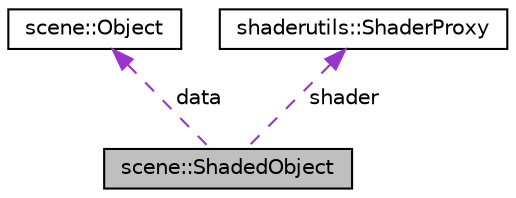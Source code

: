 digraph "scene::ShadedObject"
{
  edge [fontname="Helvetica",fontsize="10",labelfontname="Helvetica",labelfontsize="10"];
  node [fontname="Helvetica",fontsize="10",shape=record];
  Node1 [label="scene::ShadedObject",height=0.2,width=0.4,color="black", fillcolor="grey75", style="filled", fontcolor="black"];
  Node2 -> Node1 [dir="back",color="darkorchid3",fontsize="10",style="dashed",label=" data" ,fontname="Helvetica"];
  Node2 [label="scene::Object",height=0.2,width=0.4,color="black", fillcolor="white", style="filled",URL="$classscene_1_1_object.html"];
  Node3 -> Node1 [dir="back",color="darkorchid3",fontsize="10",style="dashed",label=" shader" ,fontname="Helvetica"];
  Node3 [label="shaderutils::ShaderProxy",height=0.2,width=0.4,color="black", fillcolor="white", style="filled",URL="$classshaderutils_1_1_shader_proxy.html"];
}
